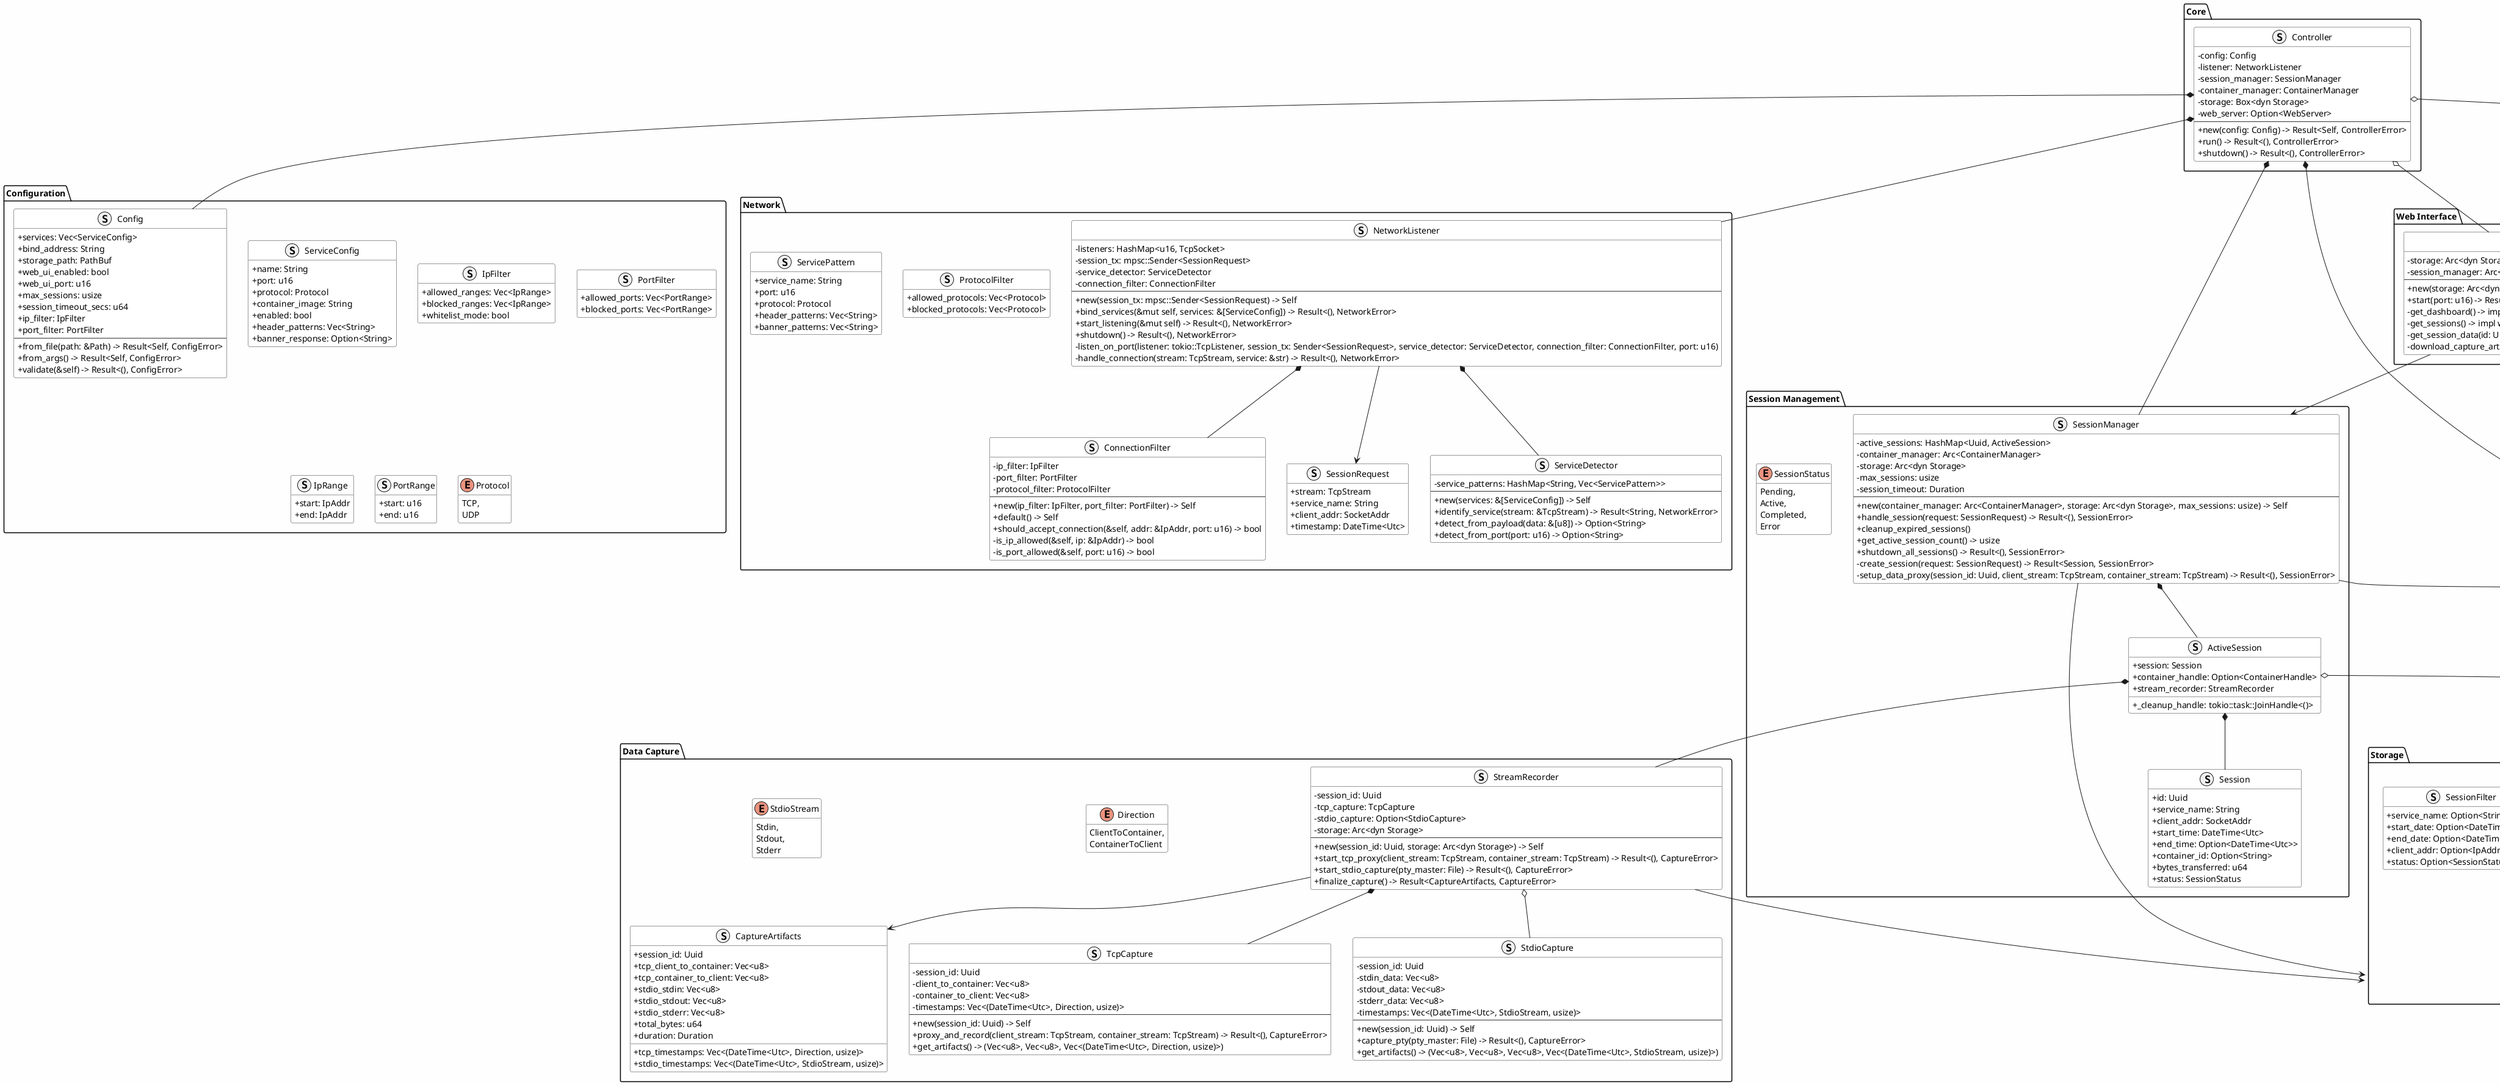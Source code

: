 @startuml

skinparam classAttributeIconSize 0
skinparam groupInheritance 2
hide empty methods
hide empty members
top to bottom direction
skinparam backgroundColor #FEFEFE
skinparam classBackgroundColor #FFFFFF
skinparam classBorderColor #333333

package "Configuration" {
  struct Config {
    + services: Vec<ServiceConfig>
    + bind_address: String
    + storage_path: PathBuf
    + web_ui_enabled: bool
    + web_ui_port: u16
    + max_sessions: usize
    + session_timeout_secs: u64
    + ip_filter: IpFilter
    + port_filter: PortFilter
    --
    + from_file(path: &Path) -> Result<Self, ConfigError>
    + from_args() -> Result<Self, ConfigError>
    + validate(&self) -> Result<(), ConfigError>
  }

  struct ServiceConfig {
    + name: String
    + port: u16
    + protocol: Protocol
    + container_image: String
    + enabled: bool
    + header_patterns: Vec<String>
    + banner_response: Option<String>
  }

  struct IpFilter {
    + allowed_ranges: Vec<IpRange>
    + blocked_ranges: Vec<IpRange>
    + whitelist_mode: bool
  }

  struct PortFilter {
    + allowed_ports: Vec<PortRange>
    + blocked_ports: Vec<PortRange>
  }

  struct IpRange {
    + start: IpAddr
    + end: IpAddr
  }

  struct PortRange {
    + start: u16
    + end: u16
  }

  enum Protocol {
    TCP,
    UDP
  }
}

package "Core" {
  struct Controller {
    - config: Config
    - listener: NetworkListener
    - session_manager: SessionManager
    - container_manager: ContainerManager
    - storage: Box<dyn Storage>
    - web_server: Option<WebServer>
    --
    + new(config: Config) -> Result<Self, ControllerError>
    + run() -> Result<(), ControllerError>
    + shutdown() -> Result<(), ControllerError>
  }
}

package "Network" {
  struct NetworkListener {
    - listeners: HashMap<u16, TcpSocket>
    - session_tx: mpsc::Sender<SessionRequest>
    - service_detector: ServiceDetector
    - connection_filter: ConnectionFilter
    --
    + new(session_tx: mpsc::Sender<SessionRequest) -> Self
    + bind_services(&mut self, services: &[ServiceConfig]) -> Result<(), NetworkError>
    + start_listening(&mut self) -> Result<(), NetworkError>
    + shutdown() -> Result<(), NetworkError>
    - listen_on_port(listener: tokio::TcpListener, session_tx: Sender<SessionRequest>, service_detector: ServiceDetector, connection_filter: ConnectionFilter, port: u16)
    - handle_connection(stream: TcpStream, service: &str) -> Result<(), NetworkError>
  }

  struct ServiceDetector {
    - service_patterns: HashMap<String, Vec<ServicePattern>>
    --
    + new(services: &[ServiceConfig]) -> Self
    + identify_service(stream: &TcpStream) -> Result<String, NetworkError>
    + detect_from_payload(data: &[u8]) -> Option<String>
    + detect_from_port(port: u16) -> Option<String>
  }

  struct ConnectionFilter {
    - ip_filter: IpFilter
    - port_filter: PortFilter
    - protocol_filter: ProtocolFilter
    --
    + new(ip_filter: IpFilter, port_filter: PortFilter) -> Self
    + default() -> Self
    + should_accept_connection(&self, addr: &IpAddr, port: u16) -> bool
    - is_ip_allowed(&self, ip: &IpAddr) -> bool
    - is_port_allowed(&self, port: u16) -> bool
  }

  struct ProtocolFilter {
    + allowed_protocols: Vec<Protocol>
    + blocked_protocols: Vec<Protocol>
  }

  struct ServicePattern {
    + service_name: String
    + port: u16
    + protocol: Protocol
    + header_patterns: Vec<String>
    + banner_patterns: Vec<String>
  }

  struct SessionRequest {
    + stream: TcpStream
    + service_name: String
    + client_addr: SocketAddr
    + timestamp: DateTime<Utc>
  }
}

package "Session Management" {
  struct SessionManager {
    - active_sessions: HashMap<Uuid, ActiveSession>
    - container_manager: Arc<ContainerManager>
    - storage: Arc<dyn Storage>
    - max_sessions: usize
    - session_timeout: Duration
    --
    + new(container_manager: Arc<ContainerManager>, storage: Arc<dyn Storage>, max_sessions: usize) -> Self
    + handle_session(request: SessionRequest) -> Result<(), SessionError>
    + cleanup_expired_sessions()
    + get_active_session_count() -> usize
    + shutdown_all_sessions() -> Result<(), SessionError>
    - create_session(request: SessionRequest) -> Result<Session, SessionError>
    - setup_data_proxy(session_id: Uuid, client_stream: TcpStream, container_stream: TcpStream) -> Result<(), SessionError>
  }

  struct Session {
    + id: Uuid
    + service_name: String
    + client_addr: SocketAddr
    + start_time: DateTime<Utc>
    + end_time: Option<DateTime<Utc>>
    + container_id: Option<String>
    + bytes_transferred: u64
    + status: SessionStatus
  }

  struct ActiveSession {
    + session: Session
    + container_handle: Option<ContainerHandle>
    + stream_recorder: StreamRecorder
    + _cleanup_handle: tokio::task::JoinHandle<()>
  }

  enum SessionStatus {
    Pending,
    Active,
    Completed,
    Error
  }
}

package "Data Capture" {
  struct StreamRecorder {
    - session_id: Uuid
    - tcp_capture: TcpCapture
    - stdio_capture: Option<StdioCapture>
    - storage: Arc<dyn Storage>
    --
    + new(session_id: Uuid, storage: Arc<dyn Storage>) -> Self
    + start_tcp_proxy(client_stream: TcpStream, container_stream: TcpStream) -> Result<(), CaptureError>
    + start_stdio_capture(pty_master: File) -> Result<(), CaptureError>
    + finalize_capture() -> Result<CaptureArtifacts, CaptureError>
  }

  struct TcpCapture {
    - session_id: Uuid
    - client_to_container: Vec<u8>
    - container_to_client: Vec<u8>
    - timestamps: Vec<(DateTime<Utc>, Direction, usize)>
    --
    + new(session_id: Uuid) -> Self
    + proxy_and_record(client_stream: TcpStream, container_stream: TcpStream) -> Result<(), CaptureError>
    + get_artifacts() -> (Vec<u8>, Vec<u8>, Vec<(DateTime<Utc>, Direction, usize)>)
  }

  struct StdioCapture {
    - session_id: Uuid
    - stdin_data: Vec<u8>
    - stdout_data: Vec<u8>
    - stderr_data: Vec<u8>
    - timestamps: Vec<(DateTime<Utc>, StdioStream, usize)>
    --
    + new(session_id: Uuid) -> Self
    + capture_pty(pty_master: File) -> Result<(), CaptureError>
    + get_artifacts() -> (Vec<u8>, Vec<u8>, Vec<u8>, Vec<(DateTime<Utc>, StdioStream, usize)>)
  }

  struct CaptureArtifacts {
    + session_id: Uuid
    + tcp_client_to_container: Vec<u8>
    + tcp_container_to_client: Vec<u8>
    + stdio_stdin: Vec<u8>
    + stdio_stdout: Vec<u8>
    + stdio_stderr: Vec<u8>
    + tcp_timestamps: Vec<(DateTime<Utc>, Direction, usize)>
    + stdio_timestamps: Vec<(DateTime<Utc>, StdioStream, usize)>
    + total_bytes: u64
    + duration: Duration
  }

  enum Direction {
    ClientToContainer,
    ContainerToClient
  }

  enum StdioStream {
    Stdin,
    Stdout,
    Stderr
  }
}

package "Container Management" {
  struct ContainerManager {
    - runtime: Runtime
    - active_containers: HashMap<String, ContainerHandle>
    --
    + new() -> Result<Self, ContainerError>
    + create_container(service_config: &ServiceConfig) -> Result<ContainerHandle, ContainerError>
    + cleanup_container(handle: ContainerHandle) -> Result<(), ContainerError>
    + cleanup_all_containers() -> Result<(), ContainerError>
    + get_container_stats() -> ContainerStats
  }

  struct ContainerHandle {
    + id: String
    + service_name: String
    + port: u16
    + created_at: DateTime<Utc>
    + process_handle: Option<tokio::process::Child>
    + pty_master: Option<File>
    + tcp_socket: Option<TcpStream>
  }

  struct ContainerStats {
    + active_count: usize
    + total_created: u64
    + failed_count: u64
  }

  enum Runtime {
    SystemdNspawn,
  }
}

package "Storage" {
  interface Storage {
    + save_session(session: &Session) -> Result<(), StorageError>
    + get_sessions(filter: Option<SessionFilter>) -> Result<Vec<Session>, StorageError>
    + save_interaction(session_id: Uuid, data: &[u8]) -> Result<(), StorageError>
    + get_session_data(session_id: Uuid) -> Result<Vec<u8>, StorageError>
    + cleanup_old_sessions(older_than: DateTime<Utc>) -> Result<usize, StorageError>
    + save_capture_artifacts(artifacts: &CaptureArtifacts) -> Result<(), StorageError>
    + get_capture_artifacts(session_id: Uuid) -> Result<CaptureArtifacts, StorageError>
  }

  struct FileStorage {
    - base_path: PathBuf
    - session_index: HashMap<Uuid, PathBuf>
    - artifacts_path: PathBuf
  }

  struct DatabaseStorage {
    - connection_pool: sqlx::Pool<sqlx::Sqlite>
  }

  struct SessionFilter {
    + service_name: Option<String>
    + start_date: Option<DateTime<Utc>>
    + end_date: Option<DateTime<Utc>>
    + client_addr: Option<IpAddr>
    + status: Option<SessionStatus>
  }
}

package "Web Interface" {
  struct WebServer {
    - storage: Arc<dyn Storage>
    - session_manager: Arc<SessionManager>
    --
    + new(storage: Arc<dyn Storage>, session_manager: Arc<SessionManager>) -> Self
    + start(port: u16) -> Result<(), WebError>
    - get_dashboard() -> impl warp::Reply
    - get_sessions() -> impl warp::Reply
    - get_session_data(id: Uuid) -> impl warp::Reply
    - download_capture_artifacts(id: Uuid) -> impl warp::Reply
  }
}

package "Error Handling" {
  enum ControllerError {
    Config(ConfigError),
    Network(NetworkError),
    Session(SessionError),
    Container(ContainerError),
    Storage(StorageError),
    Web(WebError)
  }

  enum ConfigError {
    InvalidFormat,
    MissingField(String),
    IoError(std::io::Error),
    TomlError(String),
    ServicesEmpty(String),
    NotInRange(String),
    BadIPFormatting(String),
    BadPortsRange(String),
    DirectoryDoesNotExist(String)
  }

  enum NetworkError {
    BindFailed(std::io::Error),
    ConnectionFailed,
    ServiceDetectionFailed
  }

  enum SessionError {
    CreationFailed,
    ContainerError(ContainerError),
    StorageError(StorageError),
    CaptureError(CaptureError)
  }
  
  enum CaptureError {
    TcpStreamError(std::io::Error),
    StdioError(std::io::Error),
    StorageError(StorageError)
  }

  enum ContainerError {
    RuntimeNotAvailable,
    CreationFailed(String),
    StartFailed(String)
  }

  enum StorageError {
    ConnectionFailed,
    WriteFailed,
    ReadFailed
  }

  enum WebError {
    StartFailed(String),
    RequestFailed
  }
}

' Relationships
Controller *-- Config
Controller *-- NetworkListener
Controller *-- SessionManager
Controller *-- ContainerManager
Controller o-- Storage
Controller o-- WebServer

NetworkListener *-- ServiceDetector
NetworkListener *-- ConnectionFilter
NetworkListener --> SessionRequest

SessionManager *-- ActiveSession
SessionManager --> ContainerManager
SessionManager --> Storage
ActiveSession *-- Session
ActiveSession *-- StreamRecorder
ActiveSession o-- ContainerHandle

StreamRecorder *-- TcpCapture
StreamRecorder o-- StdioCapture
StreamRecorder --> Storage
StreamRecorder --> CaptureArtifacts

ContainerManager *-- Runtime
ContainerManager --> ContainerHandle

FileStorage ..|> Storage
DatabaseStorage ..|> Storage

WebServer --> Storage
WebServer --> SessionManager

' Error relationships
ControllerError --> ConfigError
ControllerError --> NetworkError
ControllerError --> SessionError
ControllerError --> ContainerError
ControllerError --> StorageError
ControllerError --> WebError

@enduml
